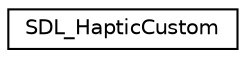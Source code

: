 digraph "Graphical Class Hierarchy"
{
  edge [fontname="Helvetica",fontsize="10",labelfontname="Helvetica",labelfontsize="10"];
  node [fontname="Helvetica",fontsize="10",shape=record];
  rankdir="LR";
  Node1 [label="SDL_HapticCustom",height=0.2,width=0.4,color="black", fillcolor="white", style="filled",URL="$struct_s_d_l___haptic_custom.html",tooltip="A structure containing a template for the SDL_HAPTIC_CUSTOM effect. "];
}
